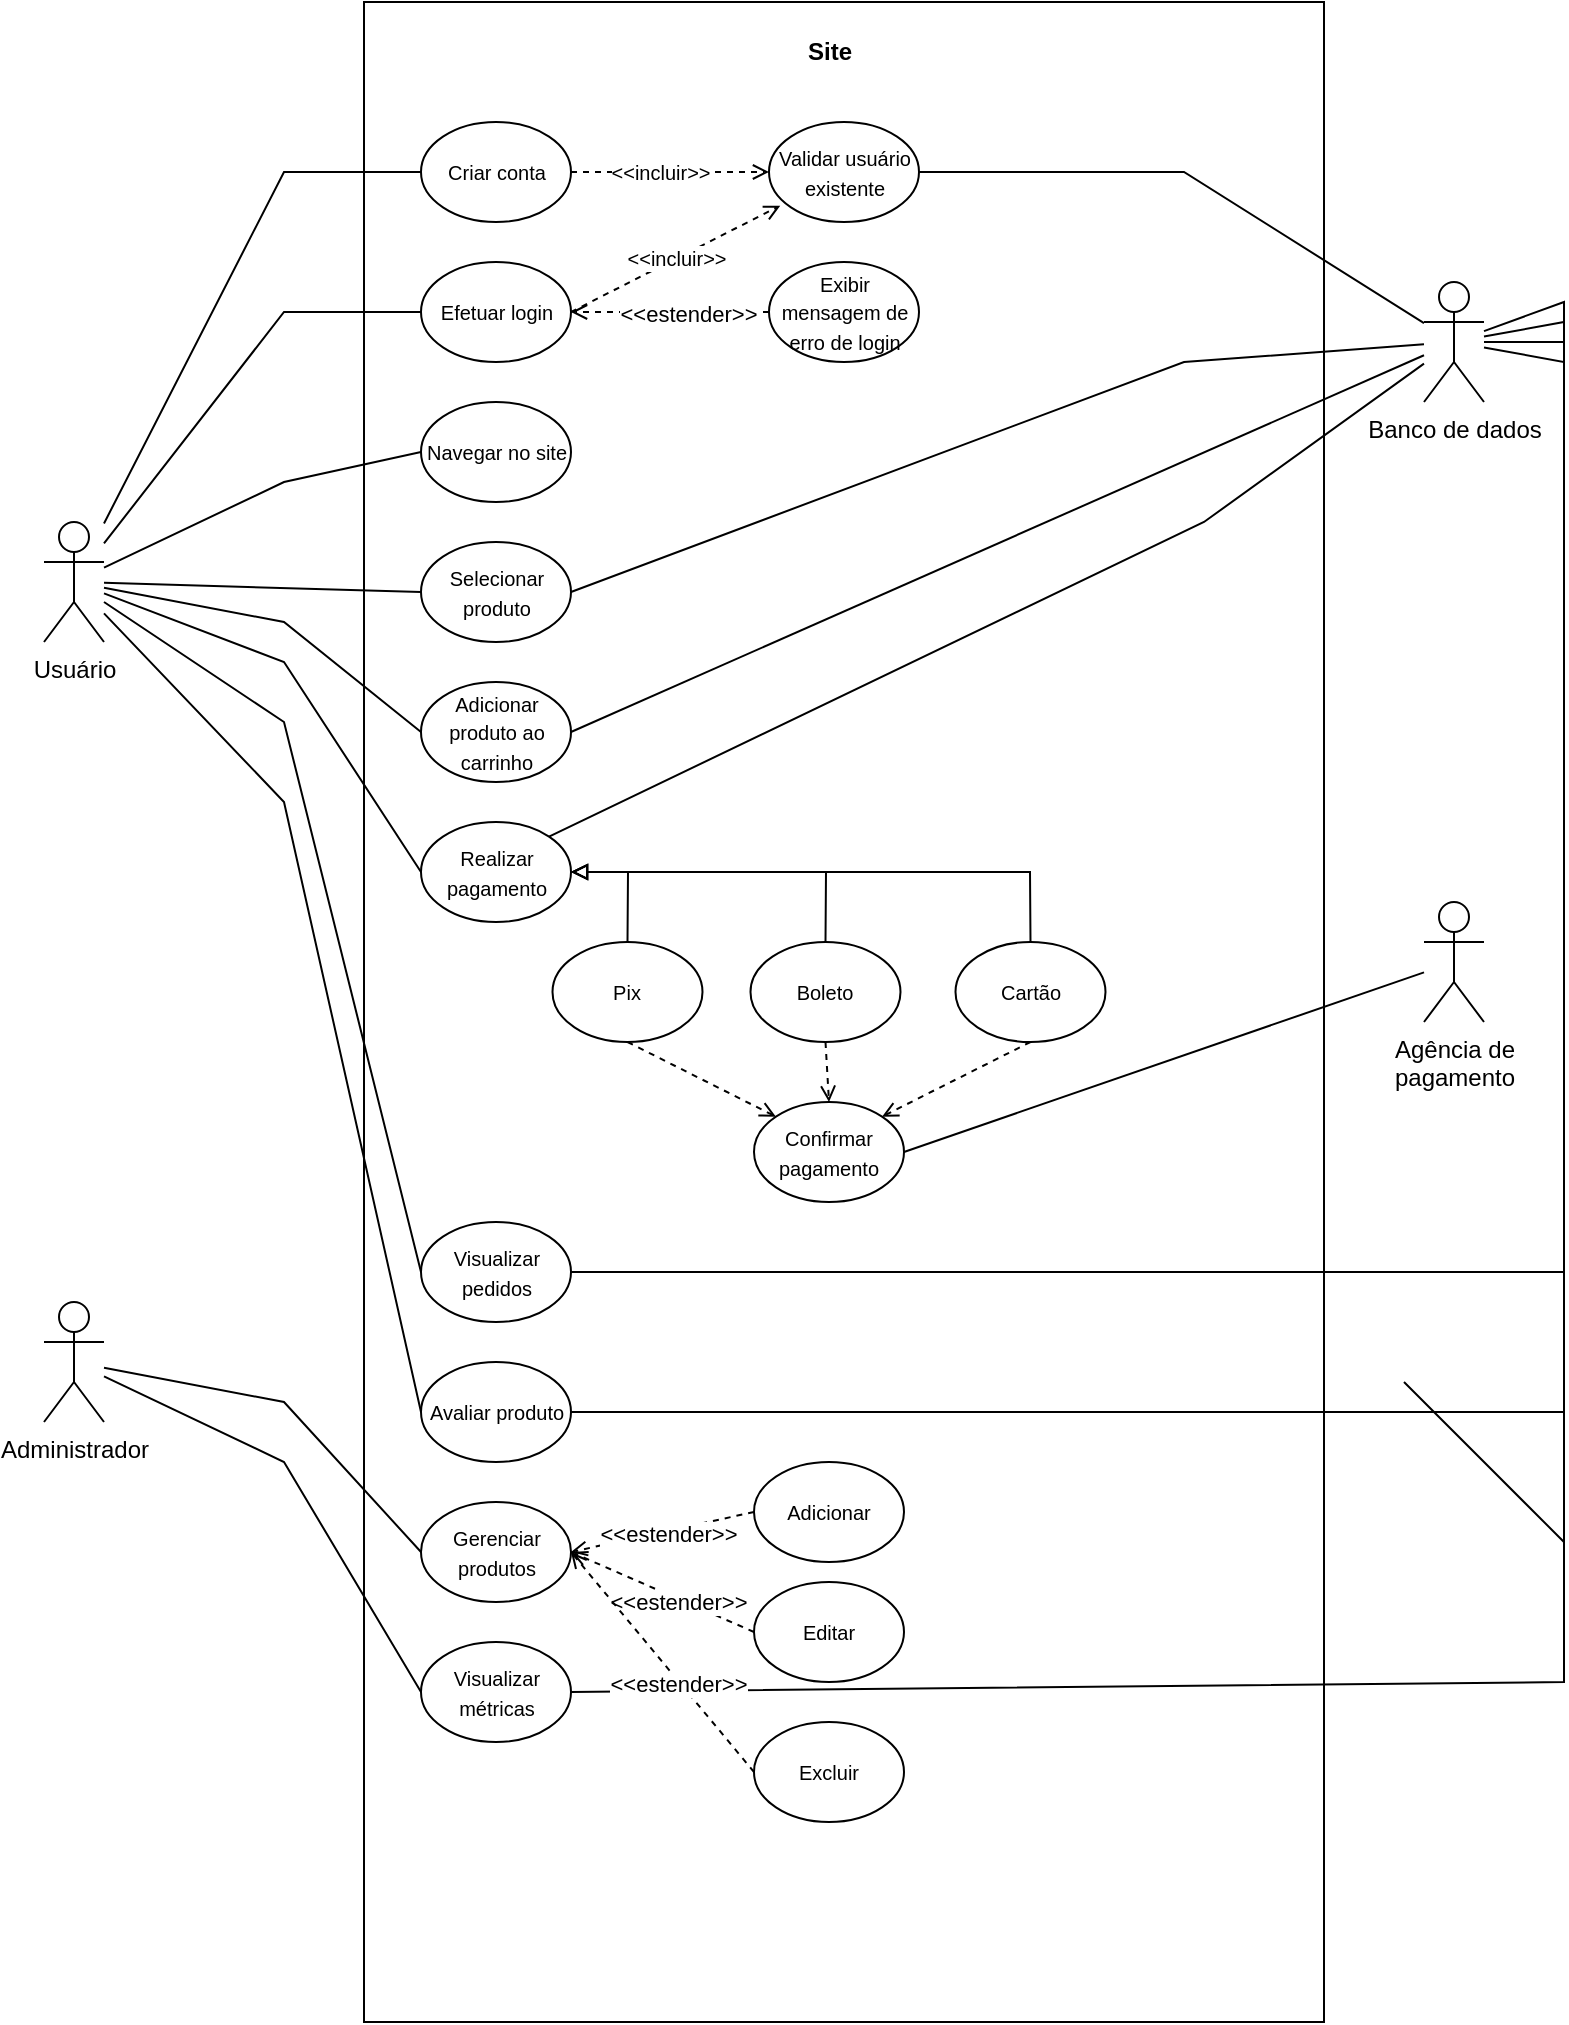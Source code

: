 <mxfile version="25.0.3">
  <diagram name="Página-1" id="1t1qk8D-UIFoVEn3kqQp">
    <mxGraphModel dx="778" dy="374" grid="1" gridSize="10" guides="1" tooltips="1" connect="1" arrows="1" fold="1" page="1" pageScale="1" pageWidth="827" pageHeight="1169" math="0" shadow="0">
      <root>
        <mxCell id="0" />
        <mxCell id="1" parent="0" />
        <mxCell id="V_i6t_GGnZHZgOv48OWF-1" value="Usuário" style="shape=umlActor;verticalLabelPosition=bottom;verticalAlign=top;html=1;outlineConnect=0;" parent="1" vertex="1">
          <mxGeometry x="40" y="300" width="30" height="60" as="geometry" />
        </mxCell>
        <mxCell id="Bd4NmTXcY_CP6fy7jsUZ-2" value="" style="rounded=0;whiteSpace=wrap;html=1;align=center;" vertex="1" parent="1">
          <mxGeometry x="200" y="40" width="480" height="1010" as="geometry" />
        </mxCell>
        <mxCell id="Bd4NmTXcY_CP6fy7jsUZ-36" value="&lt;b&gt;Site&lt;/b&gt;" style="text;html=1;align=center;verticalAlign=middle;whiteSpace=wrap;rounded=0;" vertex="1" parent="1">
          <mxGeometry x="402.5" y="50" width="60" height="30" as="geometry" />
        </mxCell>
        <mxCell id="Bd4NmTXcY_CP6fy7jsUZ-37" value="&lt;font style=&quot;font-size: 10px;&quot;&gt;Criar conta&lt;/font&gt;" style="ellipse;whiteSpace=wrap;html=1;" vertex="1" parent="1">
          <mxGeometry x="228.5" y="100" width="75" height="50" as="geometry" />
        </mxCell>
        <mxCell id="Bd4NmTXcY_CP6fy7jsUZ-38" value="&lt;font style=&quot;font-size: 10px;&quot;&gt;Efetuar login&lt;/font&gt;" style="ellipse;whiteSpace=wrap;html=1;" vertex="1" parent="1">
          <mxGeometry x="228.5" y="170" width="75" height="50" as="geometry" />
        </mxCell>
        <mxCell id="Bd4NmTXcY_CP6fy7jsUZ-39" value="&lt;font style=&quot;font-size: 10px;&quot;&gt;Validar usuário existente&lt;/font&gt;" style="ellipse;whiteSpace=wrap;html=1;" vertex="1" parent="1">
          <mxGeometry x="402.5" y="100" width="75" height="50" as="geometry" />
        </mxCell>
        <mxCell id="Bd4NmTXcY_CP6fy7jsUZ-40" value="&lt;font style=&quot;font-size: 10px;&quot;&gt;Exibir mensagem de erro de login&lt;/font&gt;" style="ellipse;whiteSpace=wrap;html=1;" vertex="1" parent="1">
          <mxGeometry x="402.5" y="170" width="75" height="50" as="geometry" />
        </mxCell>
        <mxCell id="Bd4NmTXcY_CP6fy7jsUZ-41" value="Banco de dados" style="shape=umlActor;verticalLabelPosition=bottom;verticalAlign=top;html=1;outlineConnect=0;" vertex="1" parent="1">
          <mxGeometry x="730" y="180" width="30" height="60" as="geometry" />
        </mxCell>
        <mxCell id="Bd4NmTXcY_CP6fy7jsUZ-42" value="" style="endArrow=none;html=1;rounded=0;entryX=0;entryY=0.5;entryDx=0;entryDy=0;" edge="1" parent="1" source="V_i6t_GGnZHZgOv48OWF-1" target="Bd4NmTXcY_CP6fy7jsUZ-37">
          <mxGeometry width="50" height="50" relative="1" as="geometry">
            <mxPoint x="70" y="190" as="sourcePoint" />
            <mxPoint x="203" y="150" as="targetPoint" />
            <Array as="points">
              <mxPoint x="160" y="125" />
            </Array>
          </mxGeometry>
        </mxCell>
        <mxCell id="Bd4NmTXcY_CP6fy7jsUZ-44" value="" style="endArrow=none;html=1;rounded=0;entryX=0;entryY=0.5;entryDx=0;entryDy=0;" edge="1" parent="1" source="V_i6t_GGnZHZgOv48OWF-1" target="Bd4NmTXcY_CP6fy7jsUZ-38">
          <mxGeometry width="50" height="50" relative="1" as="geometry">
            <mxPoint x="90" y="220" as="sourcePoint" />
            <mxPoint x="220" y="180" as="targetPoint" />
            <Array as="points">
              <mxPoint x="160" y="195" />
            </Array>
          </mxGeometry>
        </mxCell>
        <mxCell id="Bd4NmTXcY_CP6fy7jsUZ-46" value="" style="endArrow=open;html=1;rounded=0;dashed=1;exitX=1;exitY=0.5;exitDx=0;exitDy=0;entryX=0;entryY=0.5;entryDx=0;entryDy=0;endFill=0;" edge="1" parent="1" source="Bd4NmTXcY_CP6fy7jsUZ-37" target="Bd4NmTXcY_CP6fy7jsUZ-39">
          <mxGeometry width="50" height="50" relative="1" as="geometry">
            <mxPoint x="283.5" y="300" as="sourcePoint" />
            <mxPoint x="333.5" y="250" as="targetPoint" />
          </mxGeometry>
        </mxCell>
        <mxCell id="Bd4NmTXcY_CP6fy7jsUZ-57" value="&lt;font style=&quot;font-size: 10px;&quot;&gt;&amp;lt;&amp;lt;incluir&amp;gt;&amp;gt;&lt;/font&gt;" style="edgeLabel;html=1;align=center;verticalAlign=middle;resizable=0;points=[];" vertex="1" connectable="0" parent="Bd4NmTXcY_CP6fy7jsUZ-46">
          <mxGeometry x="-0.097" relative="1" as="geometry">
            <mxPoint as="offset" />
          </mxGeometry>
        </mxCell>
        <mxCell id="Bd4NmTXcY_CP6fy7jsUZ-47" value="" style="endArrow=open;html=1;rounded=0;dashed=1;exitX=1;exitY=0.5;exitDx=0;exitDy=0;entryX=0.075;entryY=0.837;entryDx=0;entryDy=0;entryPerimeter=0;endFill=0;" edge="1" parent="1" source="Bd4NmTXcY_CP6fy7jsUZ-38" target="Bd4NmTXcY_CP6fy7jsUZ-39">
          <mxGeometry width="50" height="50" relative="1" as="geometry">
            <mxPoint x="313" y="145" as="sourcePoint" />
            <mxPoint x="344" y="145" as="targetPoint" />
          </mxGeometry>
        </mxCell>
        <mxCell id="Bd4NmTXcY_CP6fy7jsUZ-58" value="&lt;span style=&quot;font-size: 10px;&quot;&gt;&amp;lt;&amp;lt;incluir&amp;gt;&amp;gt;&lt;/span&gt;" style="edgeLabel;html=1;align=center;verticalAlign=middle;resizable=0;points=[];" vertex="1" connectable="0" parent="Bd4NmTXcY_CP6fy7jsUZ-47">
          <mxGeometry x="0.003" y="1" relative="1" as="geometry">
            <mxPoint as="offset" />
          </mxGeometry>
        </mxCell>
        <mxCell id="Bd4NmTXcY_CP6fy7jsUZ-48" value="" style="endArrow=open;html=1;rounded=0;dashed=1;exitX=0;exitY=0.5;exitDx=0;exitDy=0;entryX=1;entryY=0.5;entryDx=0;entryDy=0;endFill=0;" edge="1" parent="1" source="Bd4NmTXcY_CP6fy7jsUZ-40" target="Bd4NmTXcY_CP6fy7jsUZ-38">
          <mxGeometry width="50" height="50" relative="1" as="geometry">
            <mxPoint x="313" y="215" as="sourcePoint" />
            <mxPoint x="355" y="162" as="targetPoint" />
          </mxGeometry>
        </mxCell>
        <mxCell id="Bd4NmTXcY_CP6fy7jsUZ-59" value="&amp;lt;&amp;lt;estender&amp;gt;&amp;gt;" style="edgeLabel;html=1;align=center;verticalAlign=middle;resizable=0;points=[];" vertex="1" connectable="0" parent="Bd4NmTXcY_CP6fy7jsUZ-48">
          <mxGeometry x="-0.174" y="1" relative="1" as="geometry">
            <mxPoint as="offset" />
          </mxGeometry>
        </mxCell>
        <mxCell id="Bd4NmTXcY_CP6fy7jsUZ-49" value="&lt;font style=&quot;font-size: 10px;&quot;&gt;Navegar no site&lt;/font&gt;" style="ellipse;whiteSpace=wrap;html=1;" vertex="1" parent="1">
          <mxGeometry x="228.5" y="240" width="75" height="50" as="geometry" />
        </mxCell>
        <mxCell id="Bd4NmTXcY_CP6fy7jsUZ-50" value="&lt;font style=&quot;font-size: 10px;&quot;&gt;Selecionar produto&lt;/font&gt;" style="ellipse;whiteSpace=wrap;html=1;" vertex="1" parent="1">
          <mxGeometry x="228.5" y="310" width="75" height="50" as="geometry" />
        </mxCell>
        <mxCell id="Bd4NmTXcY_CP6fy7jsUZ-51" value="&lt;font style=&quot;font-size: 10px;&quot;&gt;Adicionar produto ao carrinho&lt;/font&gt;" style="ellipse;whiteSpace=wrap;html=1;" vertex="1" parent="1">
          <mxGeometry x="228.5" y="380" width="75" height="50" as="geometry" />
        </mxCell>
        <mxCell id="Bd4NmTXcY_CP6fy7jsUZ-53" value="" style="endArrow=none;html=1;rounded=0;entryX=0;entryY=0.5;entryDx=0;entryDy=0;" edge="1" parent="1" source="V_i6t_GGnZHZgOv48OWF-1" target="Bd4NmTXcY_CP6fy7jsUZ-49">
          <mxGeometry width="50" height="50" relative="1" as="geometry">
            <mxPoint x="100" y="260" as="sourcePoint" />
            <mxPoint x="380" y="260" as="targetPoint" />
            <Array as="points">
              <mxPoint x="160" y="280" />
            </Array>
          </mxGeometry>
        </mxCell>
        <mxCell id="Bd4NmTXcY_CP6fy7jsUZ-54" value="" style="endArrow=none;html=1;rounded=0;entryX=0;entryY=0.5;entryDx=0;entryDy=0;" edge="1" parent="1" source="V_i6t_GGnZHZgOv48OWF-1" target="Bd4NmTXcY_CP6fy7jsUZ-50">
          <mxGeometry width="50" height="50" relative="1" as="geometry">
            <mxPoint x="100" y="290" as="sourcePoint" />
            <mxPoint x="190" y="290" as="targetPoint" />
            <Array as="points" />
          </mxGeometry>
        </mxCell>
        <mxCell id="Bd4NmTXcY_CP6fy7jsUZ-55" value="" style="endArrow=none;html=1;rounded=0;entryX=0;entryY=0.5;entryDx=0;entryDy=0;" edge="1" parent="1" source="V_i6t_GGnZHZgOv48OWF-1" target="Bd4NmTXcY_CP6fy7jsUZ-51">
          <mxGeometry width="50" height="50" relative="1" as="geometry">
            <mxPoint x="90" y="350" as="sourcePoint" />
            <mxPoint x="380" y="260" as="targetPoint" />
            <Array as="points">
              <mxPoint x="160" y="350" />
            </Array>
          </mxGeometry>
        </mxCell>
        <mxCell id="Bd4NmTXcY_CP6fy7jsUZ-56" value="" style="endArrow=none;html=1;rounded=0;exitX=1;exitY=0.5;exitDx=0;exitDy=0;" edge="1" parent="1" source="Bd4NmTXcY_CP6fy7jsUZ-39" target="Bd4NmTXcY_CP6fy7jsUZ-41">
          <mxGeometry width="50" height="50" relative="1" as="geometry">
            <mxPoint x="370" y="290" as="sourcePoint" />
            <mxPoint x="710" y="170" as="targetPoint" />
            <Array as="points">
              <mxPoint x="610" y="125" />
            </Array>
          </mxGeometry>
        </mxCell>
        <mxCell id="Bd4NmTXcY_CP6fy7jsUZ-62" value="&lt;span style=&quot;font-size: 10px;&quot;&gt;Realizar pagamento&lt;/span&gt;" style="ellipse;whiteSpace=wrap;html=1;" vertex="1" parent="1">
          <mxGeometry x="228.5" y="450" width="75" height="50" as="geometry" />
        </mxCell>
        <mxCell id="Bd4NmTXcY_CP6fy7jsUZ-63" value="&lt;span style=&quot;font-size: 10px;&quot;&gt;Boleto&lt;/span&gt;" style="ellipse;whiteSpace=wrap;html=1;" vertex="1" parent="1">
          <mxGeometry x="393.25" y="510" width="75" height="50" as="geometry" />
        </mxCell>
        <mxCell id="Bd4NmTXcY_CP6fy7jsUZ-64" value="&lt;span style=&quot;font-size: 10px;&quot;&gt;Pix&lt;/span&gt;" style="ellipse;whiteSpace=wrap;html=1;" vertex="1" parent="1">
          <mxGeometry x="294.25" y="510" width="75" height="50" as="geometry" />
        </mxCell>
        <mxCell id="Bd4NmTXcY_CP6fy7jsUZ-65" value="&lt;span style=&quot;font-size: 10px;&quot;&gt;Cartão&lt;/span&gt;" style="ellipse;whiteSpace=wrap;html=1;" vertex="1" parent="1">
          <mxGeometry x="495.75" y="510" width="75" height="50" as="geometry" />
        </mxCell>
        <mxCell id="Bd4NmTXcY_CP6fy7jsUZ-69" value="" style="endArrow=block;html=1;rounded=0;startArrow=none;startFill=0;endFill=0;exitX=0.5;exitY=0;exitDx=0;exitDy=0;entryX=1;entryY=0.5;entryDx=0;entryDy=0;" edge="1" parent="1" source="Bd4NmTXcY_CP6fy7jsUZ-64" target="Bd4NmTXcY_CP6fy7jsUZ-62">
          <mxGeometry width="50" height="50" relative="1" as="geometry">
            <mxPoint x="343.1" y="500" as="sourcePoint" />
            <mxPoint x="303.501" y="472.918" as="targetPoint" />
            <Array as="points">
              <mxPoint x="332" y="475" />
            </Array>
          </mxGeometry>
        </mxCell>
        <mxCell id="Bd4NmTXcY_CP6fy7jsUZ-70" value="" style="endArrow=block;html=1;rounded=0;startArrow=none;startFill=0;endFill=0;exitX=0.5;exitY=0;exitDx=0;exitDy=0;entryX=1;entryY=0.5;entryDx=0;entryDy=0;" edge="1" parent="1" source="Bd4NmTXcY_CP6fy7jsUZ-63" target="Bd4NmTXcY_CP6fy7jsUZ-62">
          <mxGeometry width="50" height="50" relative="1" as="geometry">
            <mxPoint x="276" y="530" as="sourcePoint" />
            <mxPoint x="276" y="510" as="targetPoint" />
            <Array as="points">
              <mxPoint x="431" y="475" />
            </Array>
          </mxGeometry>
        </mxCell>
        <mxCell id="Bd4NmTXcY_CP6fy7jsUZ-71" value="" style="endArrow=block;html=1;rounded=0;startArrow=none;startFill=0;endFill=0;exitX=0.5;exitY=0;exitDx=0;exitDy=0;entryX=1;entryY=0.5;entryDx=0;entryDy=0;" edge="1" parent="1" source="Bd4NmTXcY_CP6fy7jsUZ-65" target="Bd4NmTXcY_CP6fy7jsUZ-62">
          <mxGeometry width="50" height="50" relative="1" as="geometry">
            <mxPoint x="441" y="530" as="sourcePoint" />
            <mxPoint x="313" y="485" as="targetPoint" />
            <Array as="points">
              <mxPoint x="533" y="475" />
            </Array>
          </mxGeometry>
        </mxCell>
        <mxCell id="Bd4NmTXcY_CP6fy7jsUZ-72" value="" style="endArrow=none;html=1;rounded=0;entryX=0;entryY=0.5;entryDx=0;entryDy=0;" edge="1" parent="1" source="V_i6t_GGnZHZgOv48OWF-1" target="Bd4NmTXcY_CP6fy7jsUZ-62">
          <mxGeometry width="50" height="50" relative="1" as="geometry">
            <mxPoint x="80" y="400" as="sourcePoint" />
            <mxPoint x="228.5" y="450" as="targetPoint" />
            <Array as="points">
              <mxPoint x="160" y="370" />
            </Array>
          </mxGeometry>
        </mxCell>
        <mxCell id="Bd4NmTXcY_CP6fy7jsUZ-73" value="" style="endArrow=none;html=1;rounded=0;exitX=1;exitY=0.5;exitDx=0;exitDy=0;" edge="1" parent="1" source="Bd4NmTXcY_CP6fy7jsUZ-51" target="Bd4NmTXcY_CP6fy7jsUZ-41">
          <mxGeometry width="50" height="50" relative="1" as="geometry">
            <mxPoint x="487" y="135" as="sourcePoint" />
            <mxPoint x="740" y="310" as="targetPoint" />
            <Array as="points" />
          </mxGeometry>
        </mxCell>
        <mxCell id="Bd4NmTXcY_CP6fy7jsUZ-74" value="" style="endArrow=none;html=1;rounded=0;exitX=1;exitY=0.5;exitDx=0;exitDy=0;" edge="1" parent="1" source="Bd4NmTXcY_CP6fy7jsUZ-50" target="Bd4NmTXcY_CP6fy7jsUZ-41">
          <mxGeometry width="50" height="50" relative="1" as="geometry">
            <mxPoint x="497" y="145" as="sourcePoint" />
            <mxPoint x="690" y="230" as="targetPoint" />
            <Array as="points">
              <mxPoint x="610" y="220" />
            </Array>
          </mxGeometry>
        </mxCell>
        <mxCell id="Bd4NmTXcY_CP6fy7jsUZ-75" value="&lt;span style=&quot;font-size: 10px;&quot;&gt;Visualizar pedidos&lt;/span&gt;" style="ellipse;whiteSpace=wrap;html=1;" vertex="1" parent="1">
          <mxGeometry x="228.5" y="650" width="75" height="50" as="geometry" />
        </mxCell>
        <mxCell id="Bd4NmTXcY_CP6fy7jsUZ-76" value="Agência de&lt;div&gt;pagamento&lt;/div&gt;" style="shape=umlActor;verticalLabelPosition=bottom;verticalAlign=top;html=1;outlineConnect=0;" vertex="1" parent="1">
          <mxGeometry x="730" y="490" width="30" height="60" as="geometry" />
        </mxCell>
        <mxCell id="Bd4NmTXcY_CP6fy7jsUZ-78" value="&lt;span style=&quot;font-size: 10px;&quot;&gt;Confirmar pagamento&lt;/span&gt;" style="ellipse;whiteSpace=wrap;html=1;" vertex="1" parent="1">
          <mxGeometry x="395" y="590" width="75" height="50" as="geometry" />
        </mxCell>
        <mxCell id="Bd4NmTXcY_CP6fy7jsUZ-79" value="" style="endArrow=open;dashed=1;html=1;rounded=0;endFill=0;exitX=0.5;exitY=1;exitDx=0;exitDy=0;entryX=0;entryY=0;entryDx=0;entryDy=0;" edge="1" parent="1" source="Bd4NmTXcY_CP6fy7jsUZ-64" target="Bd4NmTXcY_CP6fy7jsUZ-78">
          <mxGeometry width="50" height="50" relative="1" as="geometry">
            <mxPoint x="340" y="620" as="sourcePoint" />
            <mxPoint x="390" y="570" as="targetPoint" />
          </mxGeometry>
        </mxCell>
        <mxCell id="Bd4NmTXcY_CP6fy7jsUZ-80" value="" style="endArrow=open;dashed=1;html=1;rounded=0;endFill=0;exitX=0.5;exitY=1;exitDx=0;exitDy=0;entryX=0.5;entryY=0;entryDx=0;entryDy=0;" edge="1" parent="1" source="Bd4NmTXcY_CP6fy7jsUZ-63" target="Bd4NmTXcY_CP6fy7jsUZ-78">
          <mxGeometry width="50" height="50" relative="1" as="geometry">
            <mxPoint x="450" y="585" as="sourcePoint" />
            <mxPoint x="513" y="640" as="targetPoint" />
          </mxGeometry>
        </mxCell>
        <mxCell id="Bd4NmTXcY_CP6fy7jsUZ-81" value="" style="endArrow=open;dashed=1;html=1;rounded=0;endFill=0;exitX=0.5;exitY=1;exitDx=0;exitDy=0;entryX=1;entryY=0;entryDx=0;entryDy=0;" edge="1" parent="1" source="Bd4NmTXcY_CP6fy7jsUZ-65" target="Bd4NmTXcY_CP6fy7jsUZ-78">
          <mxGeometry width="50" height="50" relative="1" as="geometry">
            <mxPoint x="520" y="610" as="sourcePoint" />
            <mxPoint x="583" y="665" as="targetPoint" />
          </mxGeometry>
        </mxCell>
        <mxCell id="Bd4NmTXcY_CP6fy7jsUZ-82" value="" style="endArrow=none;html=1;rounded=0;exitX=1;exitY=0.5;exitDx=0;exitDy=0;" edge="1" parent="1" source="Bd4NmTXcY_CP6fy7jsUZ-78" target="Bd4NmTXcY_CP6fy7jsUZ-76">
          <mxGeometry width="50" height="50" relative="1" as="geometry">
            <mxPoint x="370" y="620" as="sourcePoint" />
            <mxPoint x="720" y="500" as="targetPoint" />
            <Array as="points" />
          </mxGeometry>
        </mxCell>
        <mxCell id="Bd4NmTXcY_CP6fy7jsUZ-83" value="&lt;span style=&quot;font-size: 10px;&quot;&gt;Avaliar produto&lt;/span&gt;" style="ellipse;whiteSpace=wrap;html=1;" vertex="1" parent="1">
          <mxGeometry x="228.5" y="720" width="75" height="50" as="geometry" />
        </mxCell>
        <mxCell id="Bd4NmTXcY_CP6fy7jsUZ-84" value="" style="endArrow=none;html=1;rounded=0;entryX=0;entryY=0.5;entryDx=0;entryDy=0;" edge="1" parent="1" source="V_i6t_GGnZHZgOv48OWF-1" target="Bd4NmTXcY_CP6fy7jsUZ-75">
          <mxGeometry width="50" height="50" relative="1" as="geometry">
            <mxPoint x="40" y="485" as="sourcePoint" />
            <mxPoint x="189" y="684" as="targetPoint" />
            <Array as="points">
              <mxPoint x="160" y="400" />
            </Array>
          </mxGeometry>
        </mxCell>
        <mxCell id="Bd4NmTXcY_CP6fy7jsUZ-85" value="" style="endArrow=none;html=1;rounded=0;entryX=0;entryY=0.5;entryDx=0;entryDy=0;" edge="1" parent="1" source="V_i6t_GGnZHZgOv48OWF-1" target="Bd4NmTXcY_CP6fy7jsUZ-83">
          <mxGeometry width="50" height="50" relative="1" as="geometry">
            <mxPoint x="41" y="400" as="sourcePoint" />
            <mxPoint x="200" y="735" as="targetPoint" />
            <Array as="points">
              <mxPoint x="160" y="440" />
            </Array>
          </mxGeometry>
        </mxCell>
        <mxCell id="Bd4NmTXcY_CP6fy7jsUZ-86" value="" style="endArrow=none;html=1;rounded=0;exitX=1;exitY=0;exitDx=0;exitDy=0;" edge="1" parent="1" source="Bd4NmTXcY_CP6fy7jsUZ-62" target="Bd4NmTXcY_CP6fy7jsUZ-41">
          <mxGeometry width="50" height="50" relative="1" as="geometry">
            <mxPoint x="313" y="415" as="sourcePoint" />
            <mxPoint x="740" y="227" as="targetPoint" />
            <Array as="points">
              <mxPoint x="620" y="300" />
            </Array>
          </mxGeometry>
        </mxCell>
        <mxCell id="Bd4NmTXcY_CP6fy7jsUZ-87" value="" style="endArrow=none;html=1;rounded=0;exitX=1;exitY=0.5;exitDx=0;exitDy=0;" edge="1" parent="1" source="Bd4NmTXcY_CP6fy7jsUZ-75" target="Bd4NmTXcY_CP6fy7jsUZ-41">
          <mxGeometry width="50" height="50" relative="1" as="geometry">
            <mxPoint x="40" y="550" as="sourcePoint" />
            <mxPoint x="800" y="200" as="targetPoint" />
            <Array as="points">
              <mxPoint x="800" y="675" />
              <mxPoint x="800" y="220" />
            </Array>
          </mxGeometry>
        </mxCell>
        <mxCell id="Bd4NmTXcY_CP6fy7jsUZ-88" value="" style="endArrow=none;html=1;rounded=0;exitX=1;exitY=0.5;exitDx=0;exitDy=0;" edge="1" parent="1" source="Bd4NmTXcY_CP6fy7jsUZ-83" target="Bd4NmTXcY_CP6fy7jsUZ-41">
          <mxGeometry width="50" height="50" relative="1" as="geometry">
            <mxPoint x="330" y="751" as="sourcePoint" />
            <mxPoint x="780" y="190" as="targetPoint" />
            <Array as="points">
              <mxPoint x="800" y="745" />
              <mxPoint x="800" y="210" />
            </Array>
          </mxGeometry>
        </mxCell>
        <mxCell id="Bd4NmTXcY_CP6fy7jsUZ-89" value="Administrador" style="shape=umlActor;verticalLabelPosition=bottom;verticalAlign=top;html=1;outlineConnect=0;" vertex="1" parent="1">
          <mxGeometry x="40" y="690" width="30" height="60" as="geometry" />
        </mxCell>
        <mxCell id="Bd4NmTXcY_CP6fy7jsUZ-91" value="&lt;span style=&quot;font-size: 10px;&quot;&gt;Gerenciar produtos&lt;/span&gt;" style="ellipse;whiteSpace=wrap;html=1;" vertex="1" parent="1">
          <mxGeometry x="228.5" y="790" width="75" height="50" as="geometry" />
        </mxCell>
        <mxCell id="Bd4NmTXcY_CP6fy7jsUZ-92" value="" style="endArrow=none;html=1;rounded=0;entryX=0;entryY=0.5;entryDx=0;entryDy=0;" edge="1" parent="1" source="Bd4NmTXcY_CP6fy7jsUZ-89" target="Bd4NmTXcY_CP6fy7jsUZ-91">
          <mxGeometry width="50" height="50" relative="1" as="geometry">
            <mxPoint x="350" y="880" as="sourcePoint" />
            <mxPoint x="400" y="830" as="targetPoint" />
            <Array as="points">
              <mxPoint x="160" y="740" />
            </Array>
          </mxGeometry>
        </mxCell>
        <mxCell id="Bd4NmTXcY_CP6fy7jsUZ-93" value="&lt;span style=&quot;font-size: 10px;&quot;&gt;Visualizar métricas&lt;/span&gt;" style="ellipse;whiteSpace=wrap;html=1;" vertex="1" parent="1">
          <mxGeometry x="228.5" y="860" width="75" height="50" as="geometry" />
        </mxCell>
        <mxCell id="Bd4NmTXcY_CP6fy7jsUZ-94" value="" style="endArrow=none;html=1;rounded=0;entryX=0;entryY=0.5;entryDx=0;entryDy=0;" edge="1" parent="1" source="Bd4NmTXcY_CP6fy7jsUZ-89" target="Bd4NmTXcY_CP6fy7jsUZ-93">
          <mxGeometry width="50" height="50" relative="1" as="geometry">
            <mxPoint x="60" y="800" as="sourcePoint" />
            <mxPoint x="219" y="887" as="targetPoint" />
            <Array as="points">
              <mxPoint x="160" y="770" />
            </Array>
          </mxGeometry>
        </mxCell>
        <mxCell id="Bd4NmTXcY_CP6fy7jsUZ-95" value="" style="endArrow=none;html=1;rounded=0;" edge="1" parent="1" target="Bd4NmTXcY_CP6fy7jsUZ-41">
          <mxGeometry width="50" height="50" relative="1" as="geometry">
            <mxPoint x="720" y="730" as="sourcePoint" />
            <mxPoint x="770" y="220" as="targetPoint" />
            <Array as="points">
              <mxPoint x="800" y="810" />
              <mxPoint x="800" y="200" />
            </Array>
          </mxGeometry>
        </mxCell>
        <mxCell id="Bd4NmTXcY_CP6fy7jsUZ-96" value="" style="endArrow=none;html=1;rounded=0;exitX=1;exitY=0.5;exitDx=0;exitDy=0;" edge="1" parent="1" source="Bd4NmTXcY_CP6fy7jsUZ-93" target="Bd4NmTXcY_CP6fy7jsUZ-41">
          <mxGeometry width="50" height="50" relative="1" as="geometry">
            <mxPoint x="324" y="765" as="sourcePoint" />
            <mxPoint x="780" y="230" as="targetPoint" />
            <Array as="points">
              <mxPoint x="800" y="880" />
              <mxPoint x="800" y="190" />
            </Array>
          </mxGeometry>
        </mxCell>
        <mxCell id="Bd4NmTXcY_CP6fy7jsUZ-98" value="&lt;span style=&quot;font-size: 10px;&quot;&gt;Adicionar&lt;/span&gt;" style="ellipse;whiteSpace=wrap;html=1;" vertex="1" parent="1">
          <mxGeometry x="395" y="770" width="75" height="50" as="geometry" />
        </mxCell>
        <mxCell id="Bd4NmTXcY_CP6fy7jsUZ-99" value="&lt;span style=&quot;font-size: 10px;&quot;&gt;Editar&lt;/span&gt;" style="ellipse;whiteSpace=wrap;html=1;" vertex="1" parent="1">
          <mxGeometry x="395" y="830" width="75" height="50" as="geometry" />
        </mxCell>
        <mxCell id="Bd4NmTXcY_CP6fy7jsUZ-100" value="&lt;span style=&quot;font-size: 10px;&quot;&gt;Excluir&lt;/span&gt;" style="ellipse;whiteSpace=wrap;html=1;" vertex="1" parent="1">
          <mxGeometry x="395" y="900" width="75" height="50" as="geometry" />
        </mxCell>
        <mxCell id="Bd4NmTXcY_CP6fy7jsUZ-101" value="" style="endArrow=open;dashed=1;html=1;rounded=0;endFill=0;exitX=0;exitY=0.5;exitDx=0;exitDy=0;entryX=1;entryY=0.5;entryDx=0;entryDy=0;" edge="1" parent="1" source="Bd4NmTXcY_CP6fy7jsUZ-98" target="Bd4NmTXcY_CP6fy7jsUZ-91">
          <mxGeometry width="50" height="50" relative="1" as="geometry">
            <mxPoint x="400" y="870" as="sourcePoint" />
            <mxPoint x="450" y="820" as="targetPoint" />
          </mxGeometry>
        </mxCell>
        <mxCell id="Bd4NmTXcY_CP6fy7jsUZ-104" value="&amp;lt;&amp;lt;estender&amp;gt;&amp;gt;" style="edgeLabel;html=1;align=center;verticalAlign=middle;resizable=0;points=[];" vertex="1" connectable="0" parent="Bd4NmTXcY_CP6fy7jsUZ-101">
          <mxGeometry x="-0.062" y="1" relative="1" as="geometry">
            <mxPoint as="offset" />
          </mxGeometry>
        </mxCell>
        <mxCell id="Bd4NmTXcY_CP6fy7jsUZ-102" value="" style="endArrow=open;dashed=1;html=1;rounded=0;endFill=0;exitX=0;exitY=0.5;exitDx=0;exitDy=0;entryX=1;entryY=0.5;entryDx=0;entryDy=0;" edge="1" parent="1" source="Bd4NmTXcY_CP6fy7jsUZ-99" target="Bd4NmTXcY_CP6fy7jsUZ-91">
          <mxGeometry width="50" height="50" relative="1" as="geometry">
            <mxPoint x="405" y="805" as="sourcePoint" />
            <mxPoint x="313" y="825" as="targetPoint" />
          </mxGeometry>
        </mxCell>
        <mxCell id="Bd4NmTXcY_CP6fy7jsUZ-106" value="&amp;lt;&amp;lt;estender&amp;gt;&amp;gt;" style="edgeLabel;html=1;align=center;verticalAlign=middle;resizable=0;points=[];" vertex="1" connectable="0" parent="Bd4NmTXcY_CP6fy7jsUZ-102">
          <mxGeometry x="-0.172" y="1" relative="1" as="geometry">
            <mxPoint as="offset" />
          </mxGeometry>
        </mxCell>
        <mxCell id="Bd4NmTXcY_CP6fy7jsUZ-103" value="" style="endArrow=open;dashed=1;html=1;rounded=0;endFill=0;exitX=0;exitY=0.5;exitDx=0;exitDy=0;entryX=1;entryY=0.5;entryDx=0;entryDy=0;" edge="1" parent="1" source="Bd4NmTXcY_CP6fy7jsUZ-100" target="Bd4NmTXcY_CP6fy7jsUZ-91">
          <mxGeometry width="50" height="50" relative="1" as="geometry">
            <mxPoint x="415" y="815" as="sourcePoint" />
            <mxPoint x="323" y="835" as="targetPoint" />
          </mxGeometry>
        </mxCell>
        <mxCell id="Bd4NmTXcY_CP6fy7jsUZ-108" value="&amp;lt;&amp;lt;estender&amp;gt;&amp;gt;" style="edgeLabel;html=1;align=center;verticalAlign=middle;resizable=0;points=[];" vertex="1" connectable="0" parent="Bd4NmTXcY_CP6fy7jsUZ-103">
          <mxGeometry x="-0.182" y="1" relative="1" as="geometry">
            <mxPoint as="offset" />
          </mxGeometry>
        </mxCell>
      </root>
    </mxGraphModel>
  </diagram>
</mxfile>
